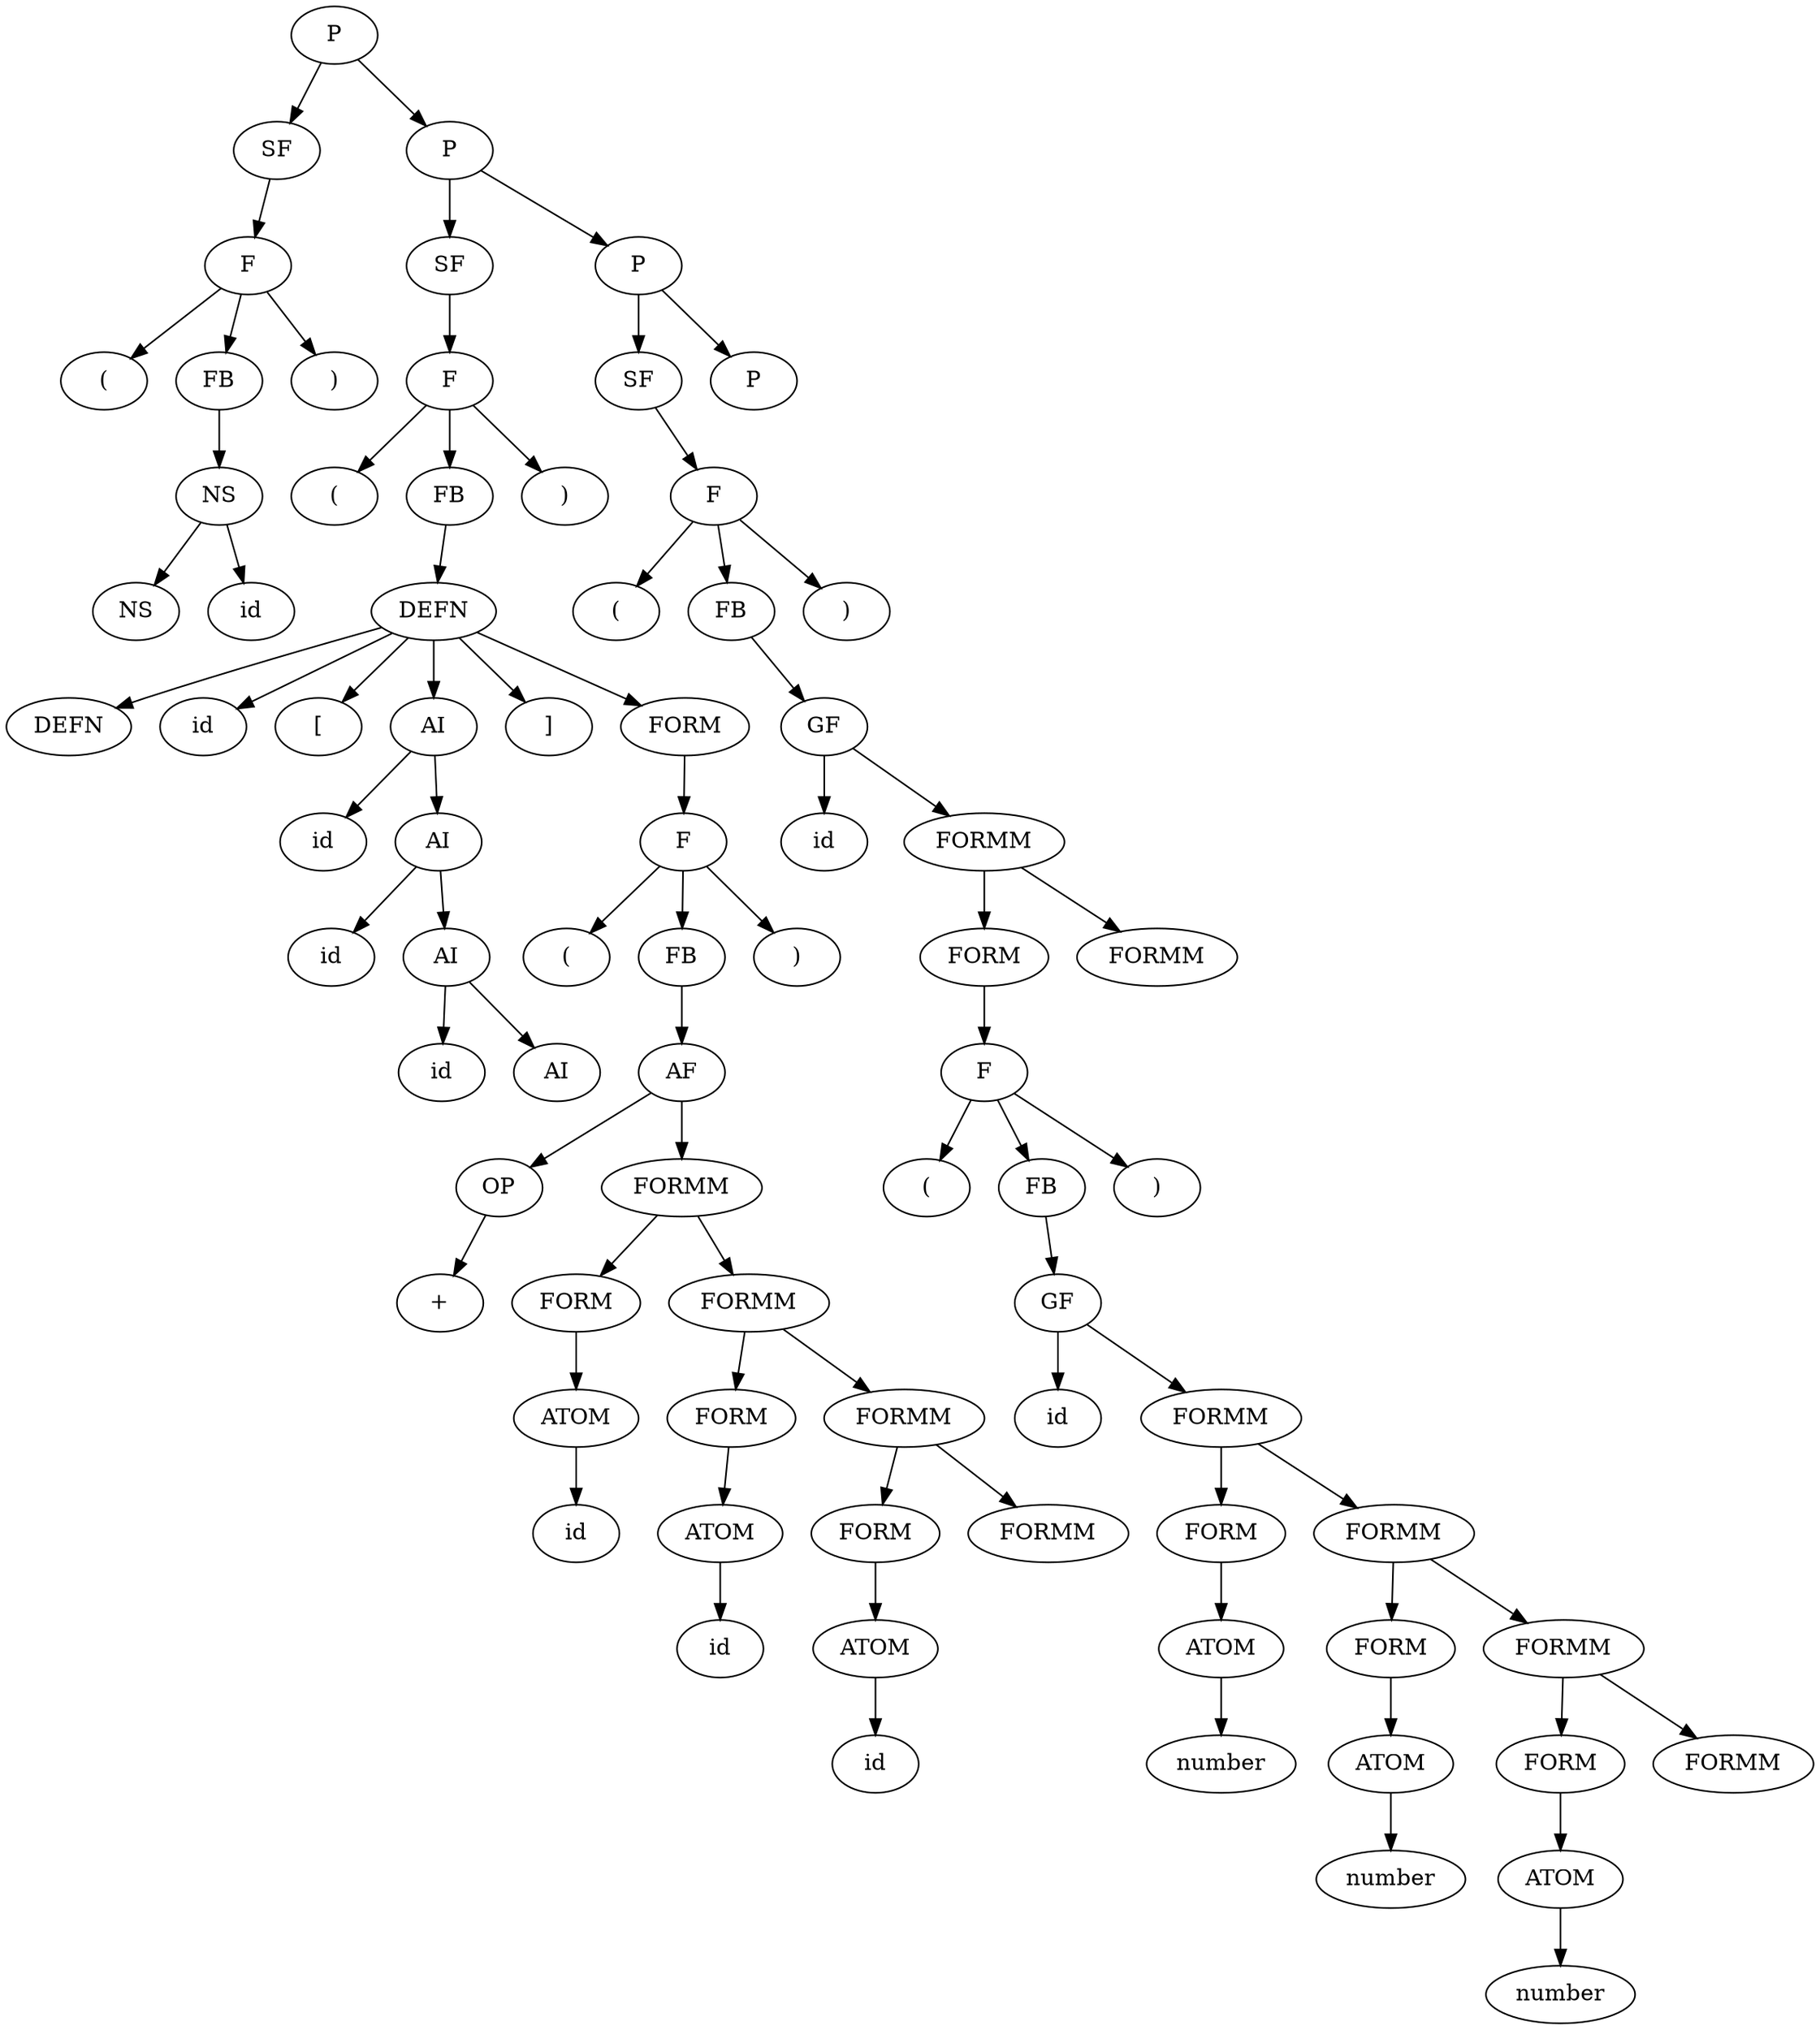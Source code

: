 digraph ParserResult {
"NonTerminal[name=P]_78" [label="P"]
"NonTerminal[name=SF]_7" [label="SF"]
"NonTerminal[name=P]_78"->"NonTerminal[name=SF]_7";
"NonTerminal[name=SF]_7" [label="SF"]
"NonTerminal[name=F]_6" [label="F"]
"NonTerminal[name=SF]_7"->"NonTerminal[name=F]_6";
"NonTerminal[name=F]_6" [label="F"]
"Token{name='(', value='('}_0" [label="("]
"NonTerminal[name=F]_6"->"Token{name='(', value='('}_0";
"Token{name='(', value='('}_0" [label="("]
"NonTerminal[name=FB]_4" [label="FB"]
"NonTerminal[name=F]_6"->"NonTerminal[name=FB]_4";
"NonTerminal[name=FB]_4" [label="FB"]
"NonTerminal[name=NS]_3" [label="NS"]
"NonTerminal[name=FB]_4"->"NonTerminal[name=NS]_3";
"NonTerminal[name=NS]_3" [label="NS"]
"Token{name='NS', value='ns'}_1" [label="NS"]
"NonTerminal[name=NS]_3"->"Token{name='NS', value='ns'}_1";
"Token{name='NS', value='ns'}_1" [label="NS"]
"Token{name='id', value='test1'}_2" [label="id"]
"NonTerminal[name=NS]_3"->"Token{name='id', value='test1'}_2";
"Token{name='id', value='test1'}_2" [label="id"]
"Token{name=')', value=')'}_5" [label=")"]
"NonTerminal[name=F]_6"->"Token{name=')', value=')'}_5";
"Token{name=')', value=')'}_5" [label=")"]
"NonTerminal[name=P]_77" [label="P"]
"NonTerminal[name=P]_78"->"NonTerminal[name=P]_77";
"NonTerminal[name=P]_77" [label="P"]
"NonTerminal[name=SF]_45" [label="SF"]
"NonTerminal[name=P]_77"->"NonTerminal[name=SF]_45";
"NonTerminal[name=SF]_45" [label="SF"]
"NonTerminal[name=F]_44" [label="F"]
"NonTerminal[name=SF]_45"->"NonTerminal[name=F]_44";
"NonTerminal[name=F]_44" [label="F"]
"Token{name='(', value='('}_8" [label="("]
"NonTerminal[name=F]_44"->"Token{name='(', value='('}_8";
"Token{name='(', value='('}_8" [label="("]
"NonTerminal[name=FB]_42" [label="FB"]
"NonTerminal[name=F]_44"->"NonTerminal[name=FB]_42";
"NonTerminal[name=FB]_42" [label="FB"]
"NonTerminal[name=DEFN]_41" [label="DEFN"]
"NonTerminal[name=FB]_42"->"NonTerminal[name=DEFN]_41";
"NonTerminal[name=DEFN]_41" [label="DEFN"]
"Token{name='DEFN', value='defn'}_9" [label="DEFN"]
"NonTerminal[name=DEFN]_41"->"Token{name='DEFN', value='defn'}_9";
"Token{name='DEFN', value='defn'}_9" [label="DEFN"]
"Token{name='id', value='add'}_10" [label="id"]
"NonTerminal[name=DEFN]_41"->"Token{name='id', value='add'}_10";
"Token{name='id', value='add'}_10" [label="id"]
"Token{name='[', value='['}_11" [label="["]
"NonTerminal[name=DEFN]_41"->"Token{name='[', value='['}_11";
"Token{name='[', value='['}_11" [label="["]
"NonTerminal[name=AI]_18" [label="AI"]
"NonTerminal[name=DEFN]_41"->"NonTerminal[name=AI]_18";
"NonTerminal[name=AI]_18" [label="AI"]
"Token{name='id', value='x'}_12" [label="id"]
"NonTerminal[name=AI]_18"->"Token{name='id', value='x'}_12";
"Token{name='id', value='x'}_12" [label="id"]
"NonTerminal[name=AI]_17" [label="AI"]
"NonTerminal[name=AI]_18"->"NonTerminal[name=AI]_17";
"NonTerminal[name=AI]_17" [label="AI"]
"Token{name='id', value='y'}_13" [label="id"]
"NonTerminal[name=AI]_17"->"Token{name='id', value='y'}_13";
"Token{name='id', value='y'}_13" [label="id"]
"NonTerminal[name=AI]_16" [label="AI"]
"NonTerminal[name=AI]_17"->"NonTerminal[name=AI]_16";
"NonTerminal[name=AI]_16" [label="AI"]
"Token{name='id', value='z'}_14" [label="id"]
"NonTerminal[name=AI]_16"->"Token{name='id', value='z'}_14";
"Token{name='id', value='z'}_14" [label="id"]
"NonTerminal[name=AI]_15" [label="AI"]
"NonTerminal[name=AI]_16"->"NonTerminal[name=AI]_15";
"NonTerminal[name=AI]_15" [label="AI"]
"Token{name=']', value=']'}_19" [label="]"]
"NonTerminal[name=DEFN]_41"->"Token{name=']', value=']'}_19";
"Token{name=']', value=']'}_19" [label="]"]
"NonTerminal[name=FORM]_40" [label="FORM"]
"NonTerminal[name=DEFN]_41"->"NonTerminal[name=FORM]_40";
"NonTerminal[name=FORM]_40" [label="FORM"]
"NonTerminal[name=F]_39" [label="F"]
"NonTerminal[name=FORM]_40"->"NonTerminal[name=F]_39";
"NonTerminal[name=F]_39" [label="F"]
"Token{name='(', value='('}_20" [label="("]
"NonTerminal[name=F]_39"->"Token{name='(', value='('}_20";
"Token{name='(', value='('}_20" [label="("]
"NonTerminal[name=FB]_37" [label="FB"]
"NonTerminal[name=F]_39"->"NonTerminal[name=FB]_37";
"NonTerminal[name=FB]_37" [label="FB"]
"NonTerminal[name=AF]_36" [label="AF"]
"NonTerminal[name=FB]_37"->"NonTerminal[name=AF]_36";
"NonTerminal[name=AF]_36" [label="AF"]
"NonTerminal[name=OP]_22" [label="OP"]
"NonTerminal[name=AF]_36"->"NonTerminal[name=OP]_22";
"NonTerminal[name=OP]_22" [label="OP"]
"Token{name='+', value='+'}_21" [label="+"]
"NonTerminal[name=OP]_22"->"Token{name='+', value='+'}_21";
"Token{name='+', value='+'}_21" [label="+"]
"NonTerminal[name=FORMM]_35" [label="FORMM"]
"NonTerminal[name=AF]_36"->"NonTerminal[name=FORMM]_35";
"NonTerminal[name=FORMM]_35" [label="FORMM"]
"NonTerminal[name=FORM]_25" [label="FORM"]
"NonTerminal[name=FORMM]_35"->"NonTerminal[name=FORM]_25";
"NonTerminal[name=FORM]_25" [label="FORM"]
"NonTerminal[name=ATOM]_24" [label="ATOM"]
"NonTerminal[name=FORM]_25"->"NonTerminal[name=ATOM]_24";
"NonTerminal[name=ATOM]_24" [label="ATOM"]
"Token{name='id', value='x'}_23" [label="id"]
"NonTerminal[name=ATOM]_24"->"Token{name='id', value='x'}_23";
"Token{name='id', value='x'}_23" [label="id"]
"NonTerminal[name=FORMM]_34" [label="FORMM"]
"NonTerminal[name=FORMM]_35"->"NonTerminal[name=FORMM]_34";
"NonTerminal[name=FORMM]_34" [label="FORMM"]
"NonTerminal[name=FORM]_28" [label="FORM"]
"NonTerminal[name=FORMM]_34"->"NonTerminal[name=FORM]_28";
"NonTerminal[name=FORM]_28" [label="FORM"]
"NonTerminal[name=ATOM]_27" [label="ATOM"]
"NonTerminal[name=FORM]_28"->"NonTerminal[name=ATOM]_27";
"NonTerminal[name=ATOM]_27" [label="ATOM"]
"Token{name='id', value='y'}_26" [label="id"]
"NonTerminal[name=ATOM]_27"->"Token{name='id', value='y'}_26";
"Token{name='id', value='y'}_26" [label="id"]
"NonTerminal[name=FORMM]_33" [label="FORMM"]
"NonTerminal[name=FORMM]_34"->"NonTerminal[name=FORMM]_33";
"NonTerminal[name=FORMM]_33" [label="FORMM"]
"NonTerminal[name=FORM]_31" [label="FORM"]
"NonTerminal[name=FORMM]_33"->"NonTerminal[name=FORM]_31";
"NonTerminal[name=FORM]_31" [label="FORM"]
"NonTerminal[name=ATOM]_30" [label="ATOM"]
"NonTerminal[name=FORM]_31"->"NonTerminal[name=ATOM]_30";
"NonTerminal[name=ATOM]_30" [label="ATOM"]
"Token{name='id', value='z'}_29" [label="id"]
"NonTerminal[name=ATOM]_30"->"Token{name='id', value='z'}_29";
"Token{name='id', value='z'}_29" [label="id"]
"NonTerminal[name=FORMM]_32" [label="FORMM"]
"NonTerminal[name=FORMM]_33"->"NonTerminal[name=FORMM]_32";
"NonTerminal[name=FORMM]_32" [label="FORMM"]
"Token{name=')', value=')'}_38" [label=")"]
"NonTerminal[name=F]_39"->"Token{name=')', value=')'}_38";
"Token{name=')', value=')'}_38" [label=")"]
"Token{name=')', value=')'}_43" [label=")"]
"NonTerminal[name=F]_44"->"Token{name=')', value=')'}_43";
"Token{name=')', value=')'}_43" [label=")"]
"NonTerminal[name=P]_76" [label="P"]
"NonTerminal[name=P]_77"->"NonTerminal[name=P]_76";
"NonTerminal[name=P]_76" [label="P"]
"NonTerminal[name=SF]_74" [label="SF"]
"NonTerminal[name=P]_76"->"NonTerminal[name=SF]_74";
"NonTerminal[name=SF]_74" [label="SF"]
"NonTerminal[name=F]_73" [label="F"]
"NonTerminal[name=SF]_74"->"NonTerminal[name=F]_73";
"NonTerminal[name=F]_73" [label="F"]
"Token{name='(', value='('}_46" [label="("]
"NonTerminal[name=F]_73"->"Token{name='(', value='('}_46";
"Token{name='(', value='('}_46" [label="("]
"NonTerminal[name=FB]_71" [label="FB"]
"NonTerminal[name=F]_73"->"NonTerminal[name=FB]_71";
"NonTerminal[name=FB]_71" [label="FB"]
"NonTerminal[name=GF]_70" [label="GF"]
"NonTerminal[name=FB]_71"->"NonTerminal[name=GF]_70";
"NonTerminal[name=GF]_70" [label="GF"]
"Token{name='id', value='print'}_47" [label="id"]
"NonTerminal[name=GF]_70"->"Token{name='id', value='print'}_47";
"Token{name='id', value='print'}_47" [label="id"]
"NonTerminal[name=FORMM]_69" [label="FORMM"]
"NonTerminal[name=GF]_70"->"NonTerminal[name=FORMM]_69";
"NonTerminal[name=FORMM]_69" [label="FORMM"]
"NonTerminal[name=FORM]_67" [label="FORM"]
"NonTerminal[name=FORMM]_69"->"NonTerminal[name=FORM]_67";
"NonTerminal[name=FORM]_67" [label="FORM"]
"NonTerminal[name=F]_66" [label="F"]
"NonTerminal[name=FORM]_67"->"NonTerminal[name=F]_66";
"NonTerminal[name=F]_66" [label="F"]
"Token{name='(', value='('}_48" [label="("]
"NonTerminal[name=F]_66"->"Token{name='(', value='('}_48";
"Token{name='(', value='('}_48" [label="("]
"NonTerminal[name=FB]_64" [label="FB"]
"NonTerminal[name=F]_66"->"NonTerminal[name=FB]_64";
"NonTerminal[name=FB]_64" [label="FB"]
"NonTerminal[name=GF]_63" [label="GF"]
"NonTerminal[name=FB]_64"->"NonTerminal[name=GF]_63";
"NonTerminal[name=GF]_63" [label="GF"]
"Token{name='id', value='add'}_49" [label="id"]
"NonTerminal[name=GF]_63"->"Token{name='id', value='add'}_49";
"Token{name='id', value='add'}_49" [label="id"]
"NonTerminal[name=FORMM]_62" [label="FORMM"]
"NonTerminal[name=GF]_63"->"NonTerminal[name=FORMM]_62";
"NonTerminal[name=FORMM]_62" [label="FORMM"]
"NonTerminal[name=FORM]_52" [label="FORM"]
"NonTerminal[name=FORMM]_62"->"NonTerminal[name=FORM]_52";
"NonTerminal[name=FORM]_52" [label="FORM"]
"NonTerminal[name=ATOM]_51" [label="ATOM"]
"NonTerminal[name=FORM]_52"->"NonTerminal[name=ATOM]_51";
"NonTerminal[name=ATOM]_51" [label="ATOM"]
"Token{name='number', value='1'}_50" [label="number"]
"NonTerminal[name=ATOM]_51"->"Token{name='number', value='1'}_50";
"Token{name='number', value='1'}_50" [label="number"]
"NonTerminal[name=FORMM]_61" [label="FORMM"]
"NonTerminal[name=FORMM]_62"->"NonTerminal[name=FORMM]_61";
"NonTerminal[name=FORMM]_61" [label="FORMM"]
"NonTerminal[name=FORM]_55" [label="FORM"]
"NonTerminal[name=FORMM]_61"->"NonTerminal[name=FORM]_55";
"NonTerminal[name=FORM]_55" [label="FORM"]
"NonTerminal[name=ATOM]_54" [label="ATOM"]
"NonTerminal[name=FORM]_55"->"NonTerminal[name=ATOM]_54";
"NonTerminal[name=ATOM]_54" [label="ATOM"]
"Token{name='number', value='2'}_53" [label="number"]
"NonTerminal[name=ATOM]_54"->"Token{name='number', value='2'}_53";
"Token{name='number', value='2'}_53" [label="number"]
"NonTerminal[name=FORMM]_60" [label="FORMM"]
"NonTerminal[name=FORMM]_61"->"NonTerminal[name=FORMM]_60";
"NonTerminal[name=FORMM]_60" [label="FORMM"]
"NonTerminal[name=FORM]_58" [label="FORM"]
"NonTerminal[name=FORMM]_60"->"NonTerminal[name=FORM]_58";
"NonTerminal[name=FORM]_58" [label="FORM"]
"NonTerminal[name=ATOM]_57" [label="ATOM"]
"NonTerminal[name=FORM]_58"->"NonTerminal[name=ATOM]_57";
"NonTerminal[name=ATOM]_57" [label="ATOM"]
"Token{name='number', value='3'}_56" [label="number"]
"NonTerminal[name=ATOM]_57"->"Token{name='number', value='3'}_56";
"Token{name='number', value='3'}_56" [label="number"]
"NonTerminal[name=FORMM]_59" [label="FORMM"]
"NonTerminal[name=FORMM]_60"->"NonTerminal[name=FORMM]_59";
"NonTerminal[name=FORMM]_59" [label="FORMM"]
"Token{name=')', value=')'}_65" [label=")"]
"NonTerminal[name=F]_66"->"Token{name=')', value=')'}_65";
"Token{name=')', value=')'}_65" [label=")"]
"NonTerminal[name=FORMM]_68" [label="FORMM"]
"NonTerminal[name=FORMM]_69"->"NonTerminal[name=FORMM]_68";
"NonTerminal[name=FORMM]_68" [label="FORMM"]
"Token{name=')', value=')'}_72" [label=")"]
"NonTerminal[name=F]_73"->"Token{name=')', value=')'}_72";
"Token{name=')', value=')'}_72" [label=")"]
"NonTerminal[name=P]_75" [label="P"]
"NonTerminal[name=P]_76"->"NonTerminal[name=P]_75";
"NonTerminal[name=P]_75" [label="P"]
}